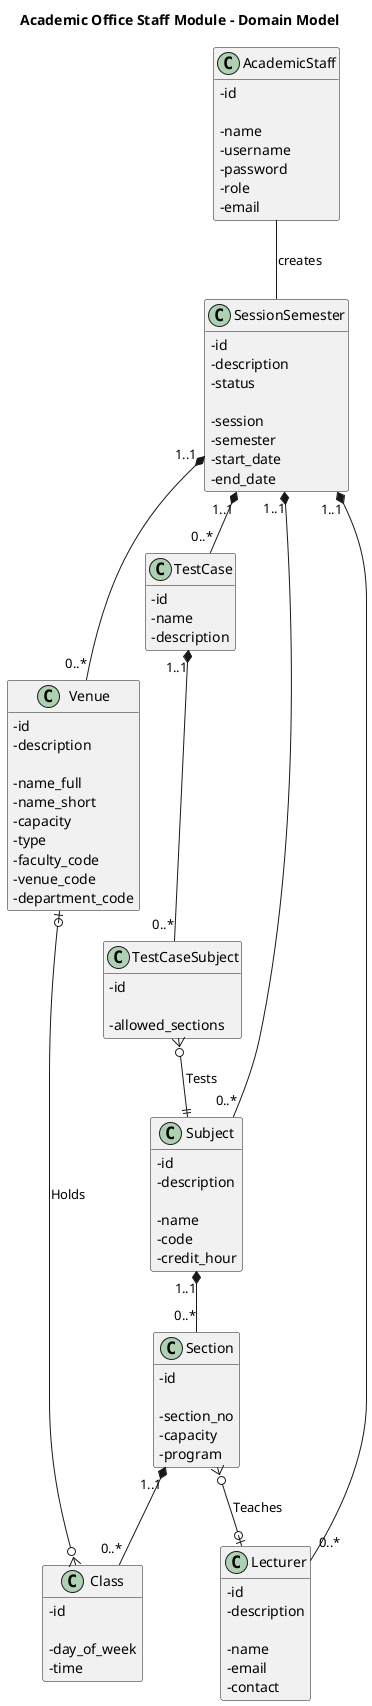 @startuml Academic Office Staff Module - Domain Model
skinparam classAttributeIconSize 0
hide empty members

title Academic Office Staff Module - Domain Model



class AcademicStaff {
    - id

    - name
    - username
    - password
    - role
    - email
}

class SessionSemester {
    - id
    - description
    - status    

    - session
    - semester
    - start_date
    - end_date
}


class Venue {
    - id
    - description

    - name_full
    - name_short
    - capacity
    - type
    - faculty_code
    - venue_code
    - department_code
}


class Lecturer {
    - id
    - description

    - name
    - email
    - contact
}


class Subject {
    - id
    - description

    - name
    - code
    - credit_hour
}

class Section {
    - id

    - section_no
    - capacity
    - program
}


class Class {
    - id

    - day_of_week
    - time
}


class TestCase {
    - id
    - name
    - description

}


class TestCaseSubject {
    - id
    
    - allowed_sections
}



AcademicStaff -- SessionSemester : "creates"
SessionSemester "1..1" *-- "0..*" Venue
SessionSemester "1..1" *-- "0..*" Lecturer
SessionSemester "1..1" *-- "0..*" Subject
SessionSemester "1..1" *-- "0..*" TestCase
Subject "1..1" *-- "0..*" Section
Section "1..1" *-- "0..*" Class
Section }o--o| Lecturer : "Teaches"
Venue |o--o{ Class : "Holds"
TestCase "1..1" *-- "0..*" TestCaseSubject
TestCaseSubject }o--|| Subject : "Tests"


@enduml